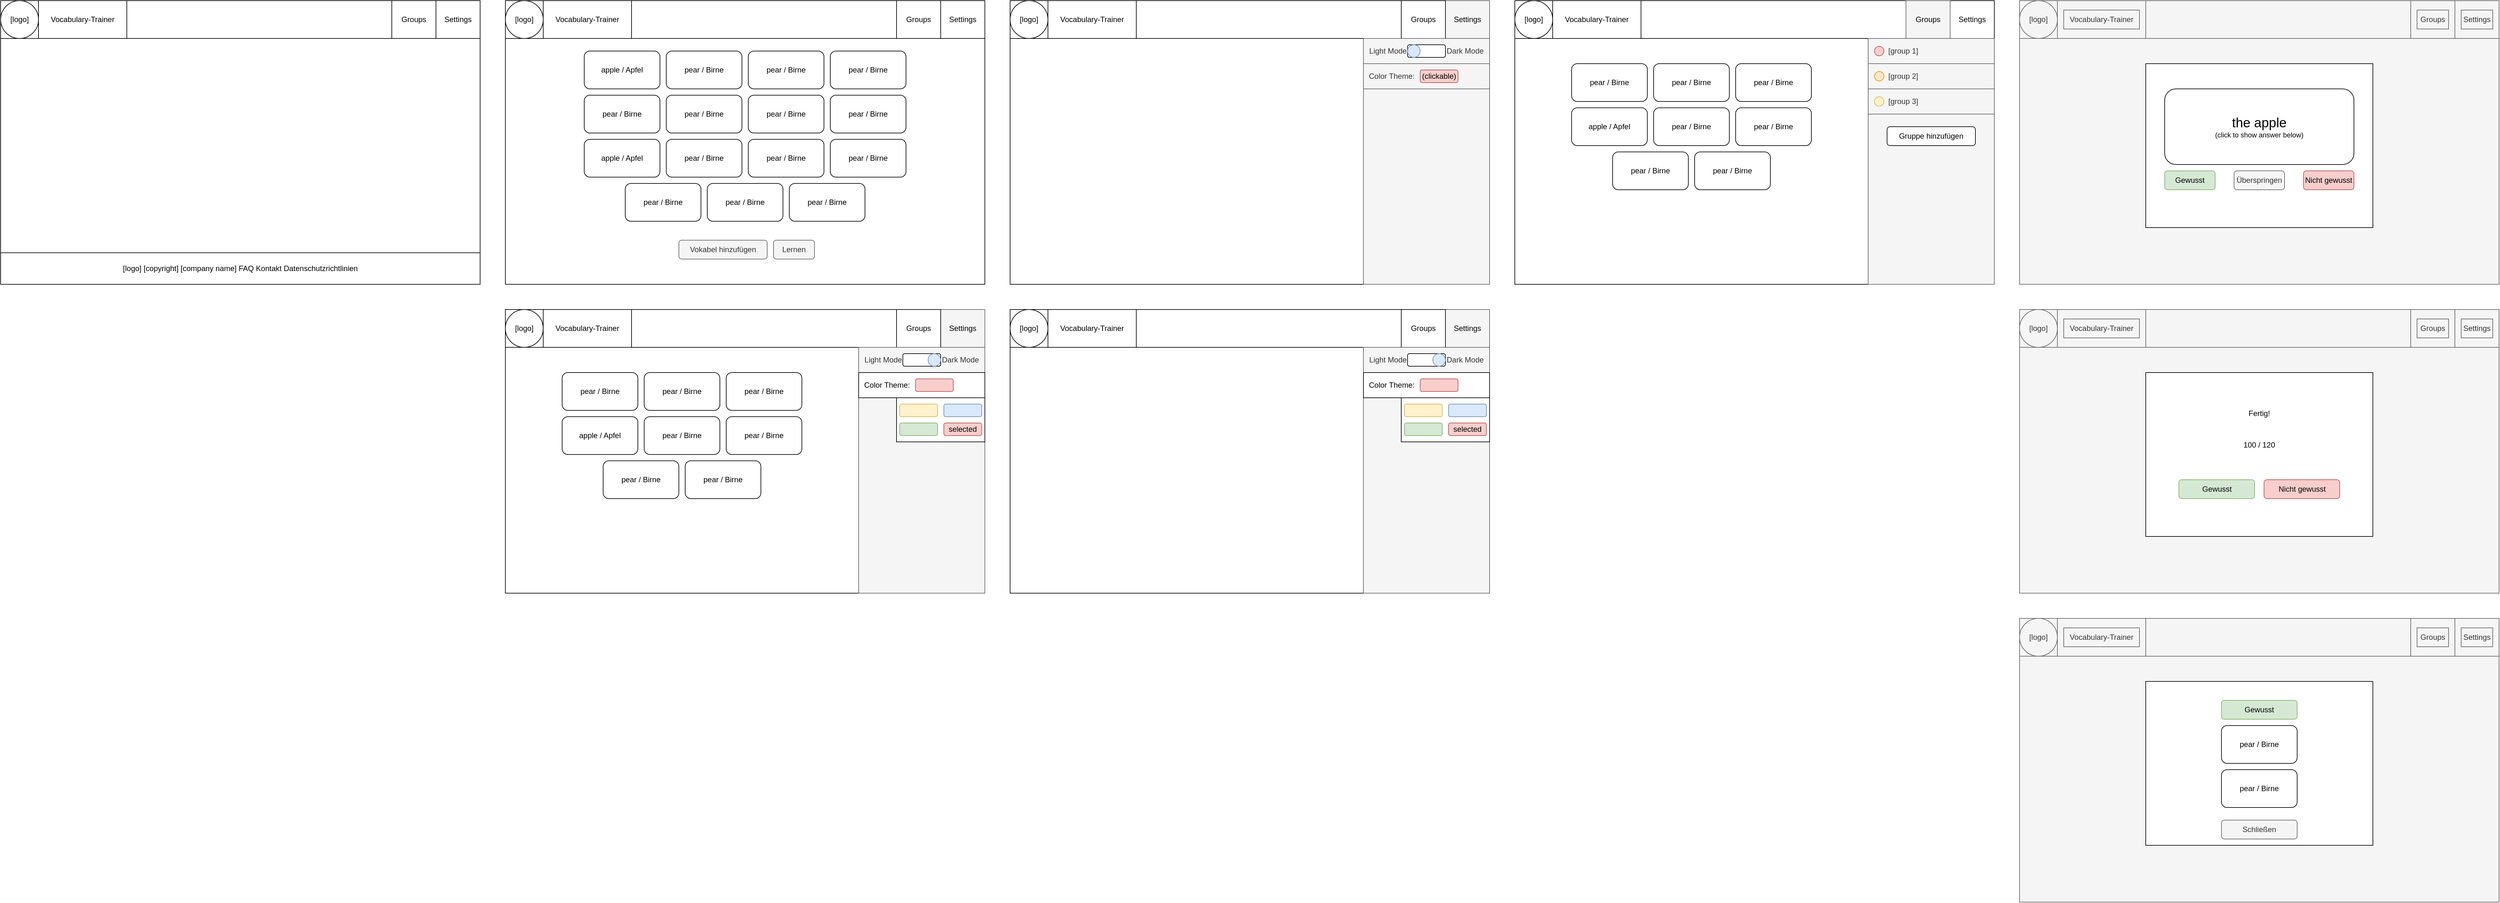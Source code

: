 <mxfile version="27.2.0">
  <diagram name="Seite-1" id="aOj2Irtm--f2NhsNC477">
    <mxGraphModel dx="4995" dy="3661" grid="1" gridSize="10" guides="1" tooltips="1" connect="1" arrows="1" fold="1" page="1" pageScale="1" pageWidth="827" pageHeight="1169" math="0" shadow="0">
      <root>
        <mxCell id="0" />
        <mxCell id="1" parent="0" />
        <mxCell id="5CTyvmmcJ-ZpxMZ7mveq-2" value="" style="rounded=0;whiteSpace=wrap;html=1;" parent="1" vertex="1">
          <mxGeometry x="40" y="-240" width="760" height="450" as="geometry" />
        </mxCell>
        <mxCell id="5CTyvmmcJ-ZpxMZ7mveq-3" value="" style="rounded=0;whiteSpace=wrap;html=1;" parent="1" vertex="1">
          <mxGeometry x="40" y="-240" width="760" height="60" as="geometry" />
        </mxCell>
        <mxCell id="5CTyvmmcJ-ZpxMZ7mveq-4" value="" style="rounded=0;whiteSpace=wrap;html=1;" parent="1" vertex="1">
          <mxGeometry x="730" y="-240" width="70" height="60" as="geometry" />
        </mxCell>
        <mxCell id="5CTyvmmcJ-ZpxMZ7mveq-5" value="" style="rounded=0;whiteSpace=wrap;html=1;" parent="1" vertex="1">
          <mxGeometry x="660" y="-240" width="70" height="60" as="geometry" />
        </mxCell>
        <mxCell id="5CTyvmmcJ-ZpxMZ7mveq-7" value="" style="rounded=0;whiteSpace=wrap;html=1;" parent="1" vertex="1">
          <mxGeometry x="100" y="-240" width="140" height="60" as="geometry" />
        </mxCell>
        <mxCell id="5CTyvmmcJ-ZpxMZ7mveq-8" value="Vocabulary-Trainer" style="text;html=1;align=center;verticalAlign=middle;whiteSpace=wrap;rounded=0;" parent="1" vertex="1">
          <mxGeometry x="110" y="-225" width="120" height="30" as="geometry" />
        </mxCell>
        <mxCell id="5CTyvmmcJ-ZpxMZ7mveq-10" value="Groups" style="text;html=1;align=center;verticalAlign=middle;whiteSpace=wrap;rounded=0;" parent="1" vertex="1">
          <mxGeometry x="670" y="-225" width="50" height="30" as="geometry" />
        </mxCell>
        <mxCell id="5CTyvmmcJ-ZpxMZ7mveq-11" value="Settings" style="text;html=1;align=center;verticalAlign=middle;whiteSpace=wrap;rounded=0;" parent="1" vertex="1">
          <mxGeometry x="740" y="-225" width="50" height="30" as="geometry" />
        </mxCell>
        <mxCell id="5CTyvmmcJ-ZpxMZ7mveq-20" value="apple / Apfel" style="rounded=1;whiteSpace=wrap;html=1;" parent="1" vertex="1">
          <mxGeometry x="165" y="-160" width="120" height="60" as="geometry" />
        </mxCell>
        <mxCell id="5CTyvmmcJ-ZpxMZ7mveq-21" value="pear / Birne" style="rounded=1;whiteSpace=wrap;html=1;" parent="1" vertex="1">
          <mxGeometry x="295" y="-160" width="120" height="60" as="geometry" />
        </mxCell>
        <mxCell id="5CTyvmmcJ-ZpxMZ7mveq-23" value="pear / Birne" style="rounded=1;whiteSpace=wrap;html=1;" parent="1" vertex="1">
          <mxGeometry x="425" y="-160" width="120" height="60" as="geometry" />
        </mxCell>
        <mxCell id="5CTyvmmcJ-ZpxMZ7mveq-24" value="pear / Birne" style="rounded=1;whiteSpace=wrap;html=1;" parent="1" vertex="1">
          <mxGeometry x="555" y="-160" width="120" height="60" as="geometry" />
        </mxCell>
        <mxCell id="5CTyvmmcJ-ZpxMZ7mveq-25" value="pear / Birne" style="rounded=1;whiteSpace=wrap;html=1;" parent="1" vertex="1">
          <mxGeometry x="165" y="-90" width="120" height="60" as="geometry" />
        </mxCell>
        <mxCell id="5CTyvmmcJ-ZpxMZ7mveq-26" value="pear / Birne" style="rounded=1;whiteSpace=wrap;html=1;" parent="1" vertex="1">
          <mxGeometry x="295" y="-90" width="120" height="60" as="geometry" />
        </mxCell>
        <mxCell id="5CTyvmmcJ-ZpxMZ7mveq-27" value="pear / Birne" style="rounded=1;whiteSpace=wrap;html=1;" parent="1" vertex="1">
          <mxGeometry x="425" y="-90" width="120" height="60" as="geometry" />
        </mxCell>
        <mxCell id="5CTyvmmcJ-ZpxMZ7mveq-28" value="pear / Birne" style="rounded=1;whiteSpace=wrap;html=1;" parent="1" vertex="1">
          <mxGeometry x="555" y="-90" width="120" height="60" as="geometry" />
        </mxCell>
        <mxCell id="5CTyvmmcJ-ZpxMZ7mveq-29" value="apple / Apfel" style="rounded=1;whiteSpace=wrap;html=1;" parent="1" vertex="1">
          <mxGeometry x="165" y="-20" width="120" height="60" as="geometry" />
        </mxCell>
        <mxCell id="5CTyvmmcJ-ZpxMZ7mveq-30" value="pear / Birne" style="rounded=1;whiteSpace=wrap;html=1;" parent="1" vertex="1">
          <mxGeometry x="295" y="-20" width="120" height="60" as="geometry" />
        </mxCell>
        <mxCell id="5CTyvmmcJ-ZpxMZ7mveq-31" value="pear / Birne" style="rounded=1;whiteSpace=wrap;html=1;" parent="1" vertex="1">
          <mxGeometry x="425" y="-20" width="120" height="60" as="geometry" />
        </mxCell>
        <mxCell id="5CTyvmmcJ-ZpxMZ7mveq-32" value="pear / Birne" style="rounded=1;whiteSpace=wrap;html=1;" parent="1" vertex="1">
          <mxGeometry x="555" y="-20" width="120" height="60" as="geometry" />
        </mxCell>
        <mxCell id="5CTyvmmcJ-ZpxMZ7mveq-33" value="pear / Birne" style="rounded=1;whiteSpace=wrap;html=1;" parent="1" vertex="1">
          <mxGeometry x="230" y="50" width="120" height="60" as="geometry" />
        </mxCell>
        <mxCell id="5CTyvmmcJ-ZpxMZ7mveq-34" value="pear / Birne" style="rounded=1;whiteSpace=wrap;html=1;" parent="1" vertex="1">
          <mxGeometry x="360" y="50" width="120" height="60" as="geometry" />
        </mxCell>
        <mxCell id="5CTyvmmcJ-ZpxMZ7mveq-35" value="pear / Birne" style="rounded=1;whiteSpace=wrap;html=1;" parent="1" vertex="1">
          <mxGeometry x="490" y="50" width="120" height="60" as="geometry" />
        </mxCell>
        <mxCell id="BSqUf2-bA_6qswfcJzDh-2" value="[logo]" style="ellipse;whiteSpace=wrap;html=1;aspect=fixed;" vertex="1" parent="1">
          <mxGeometry x="40" y="-240" width="60" height="60" as="geometry" />
        </mxCell>
        <mxCell id="BSqUf2-bA_6qswfcJzDh-3" value="" style="rounded=0;whiteSpace=wrap;html=1;" vertex="1" parent="1">
          <mxGeometry x="840" y="-240" width="760" height="450" as="geometry" />
        </mxCell>
        <mxCell id="BSqUf2-bA_6qswfcJzDh-4" value="" style="rounded=0;whiteSpace=wrap;html=1;" vertex="1" parent="1">
          <mxGeometry x="840" y="-240" width="760" height="60" as="geometry" />
        </mxCell>
        <mxCell id="BSqUf2-bA_6qswfcJzDh-5" value="" style="rounded=0;whiteSpace=wrap;html=1;fillColor=#f5f5f5;fontColor=#333333;strokeColor=#666666;" vertex="1" parent="1">
          <mxGeometry x="1530" y="-240" width="70" height="60" as="geometry" />
        </mxCell>
        <mxCell id="BSqUf2-bA_6qswfcJzDh-6" value="" style="rounded=0;whiteSpace=wrap;html=1;" vertex="1" parent="1">
          <mxGeometry x="1460" y="-240" width="70" height="60" as="geometry" />
        </mxCell>
        <mxCell id="BSqUf2-bA_6qswfcJzDh-7" value="" style="rounded=0;whiteSpace=wrap;html=1;" vertex="1" parent="1">
          <mxGeometry x="900" y="-240" width="140" height="60" as="geometry" />
        </mxCell>
        <mxCell id="BSqUf2-bA_6qswfcJzDh-8" value="Vocabulary-Trainer" style="text;html=1;align=center;verticalAlign=middle;whiteSpace=wrap;rounded=0;" vertex="1" parent="1">
          <mxGeometry x="910" y="-225" width="120" height="30" as="geometry" />
        </mxCell>
        <mxCell id="BSqUf2-bA_6qswfcJzDh-9" value="Groups" style="text;html=1;align=center;verticalAlign=middle;whiteSpace=wrap;rounded=0;" vertex="1" parent="1">
          <mxGeometry x="1470" y="-225" width="50" height="30" as="geometry" />
        </mxCell>
        <mxCell id="BSqUf2-bA_6qswfcJzDh-10" value="Settings" style="text;html=1;align=center;verticalAlign=middle;whiteSpace=wrap;rounded=0;" vertex="1" parent="1">
          <mxGeometry x="1540" y="-225" width="50" height="30" as="geometry" />
        </mxCell>
        <mxCell id="BSqUf2-bA_6qswfcJzDh-28" value="[logo]" style="ellipse;whiteSpace=wrap;html=1;aspect=fixed;" vertex="1" parent="1">
          <mxGeometry x="840" y="-240" width="60" height="60" as="geometry" />
        </mxCell>
        <mxCell id="BSqUf2-bA_6qswfcJzDh-29" value="" style="rounded=0;whiteSpace=wrap;html=1;fillColor=#f5f5f5;fontColor=#333333;strokeColor=#666666;" vertex="1" parent="1">
          <mxGeometry x="1400" y="-180" width="200" height="390" as="geometry" />
        </mxCell>
        <mxCell id="BSqUf2-bA_6qswfcJzDh-30" value="Light Mode&amp;nbsp; &amp;nbsp; &amp;nbsp; &amp;nbsp; &amp;nbsp; &amp;nbsp; &amp;nbsp; &amp;nbsp; &amp;nbsp; &amp;nbsp;Dark Mode" style="rounded=0;whiteSpace=wrap;html=1;fillColor=#f5f5f5;fontColor=#333333;strokeColor=#666666;" vertex="1" parent="1">
          <mxGeometry x="1400" y="-180" width="200" height="40" as="geometry" />
        </mxCell>
        <mxCell id="BSqUf2-bA_6qswfcJzDh-35" value="" style="rounded=1;whiteSpace=wrap;html=1;" vertex="1" parent="1">
          <mxGeometry x="1470" y="-170" width="60" height="20" as="geometry" />
        </mxCell>
        <mxCell id="BSqUf2-bA_6qswfcJzDh-36" value="" style="ellipse;whiteSpace=wrap;html=1;aspect=fixed;fillColor=#dae8fc;strokeColor=#6c8ebf;" vertex="1" parent="1">
          <mxGeometry x="1470" y="-170" width="20" height="20" as="geometry" />
        </mxCell>
        <mxCell id="BSqUf2-bA_6qswfcJzDh-37" value="Color Theme:&amp;nbsp; &amp;nbsp; &amp;nbsp; &amp;nbsp; &amp;nbsp; &amp;nbsp; &amp;nbsp; &amp;nbsp; &amp;nbsp; &amp;nbsp; &amp;nbsp; &amp;nbsp; &amp;nbsp; &amp;nbsp; &amp;nbsp; &amp;nbsp; &amp;nbsp;" style="rounded=0;whiteSpace=wrap;html=1;fillColor=#f5f5f5;fontColor=#333333;strokeColor=#666666;" vertex="1" parent="1">
          <mxGeometry x="1400" y="-140" width="200" height="40" as="geometry" />
        </mxCell>
        <mxCell id="BSqUf2-bA_6qswfcJzDh-38" value="(clickable)" style="rounded=1;whiteSpace=wrap;html=1;fillColor=#f8cecc;strokeColor=#b85450;" vertex="1" parent="1">
          <mxGeometry x="1490" y="-130" width="60" height="20" as="geometry" />
        </mxCell>
        <mxCell id="BSqUf2-bA_6qswfcJzDh-39" value="" style="rounded=0;whiteSpace=wrap;html=1;" vertex="1" parent="1">
          <mxGeometry x="840" y="250" width="760" height="450" as="geometry" />
        </mxCell>
        <mxCell id="BSqUf2-bA_6qswfcJzDh-40" value="" style="rounded=0;whiteSpace=wrap;html=1;" vertex="1" parent="1">
          <mxGeometry x="840" y="250" width="760" height="60" as="geometry" />
        </mxCell>
        <mxCell id="BSqUf2-bA_6qswfcJzDh-41" value="" style="rounded=0;whiteSpace=wrap;html=1;fillColor=#f5f5f5;fontColor=#333333;strokeColor=#666666;" vertex="1" parent="1">
          <mxGeometry x="1530" y="250" width="70" height="60" as="geometry" />
        </mxCell>
        <mxCell id="BSqUf2-bA_6qswfcJzDh-42" value="" style="rounded=0;whiteSpace=wrap;html=1;" vertex="1" parent="1">
          <mxGeometry x="1460" y="250" width="70" height="60" as="geometry" />
        </mxCell>
        <mxCell id="BSqUf2-bA_6qswfcJzDh-43" value="" style="rounded=0;whiteSpace=wrap;html=1;" vertex="1" parent="1">
          <mxGeometry x="900" y="250" width="140" height="60" as="geometry" />
        </mxCell>
        <mxCell id="BSqUf2-bA_6qswfcJzDh-44" value="Vocabulary-Trainer" style="text;html=1;align=center;verticalAlign=middle;whiteSpace=wrap;rounded=0;" vertex="1" parent="1">
          <mxGeometry x="910" y="265" width="120" height="30" as="geometry" />
        </mxCell>
        <mxCell id="BSqUf2-bA_6qswfcJzDh-45" value="Groups" style="text;html=1;align=center;verticalAlign=middle;whiteSpace=wrap;rounded=0;" vertex="1" parent="1">
          <mxGeometry x="1470" y="265" width="50" height="30" as="geometry" />
        </mxCell>
        <mxCell id="BSqUf2-bA_6qswfcJzDh-46" value="Settings" style="text;html=1;align=center;verticalAlign=middle;whiteSpace=wrap;rounded=0;" vertex="1" parent="1">
          <mxGeometry x="1540" y="265" width="50" height="30" as="geometry" />
        </mxCell>
        <mxCell id="BSqUf2-bA_6qswfcJzDh-47" value="[logo]" style="ellipse;whiteSpace=wrap;html=1;aspect=fixed;" vertex="1" parent="1">
          <mxGeometry x="840" y="250" width="60" height="60" as="geometry" />
        </mxCell>
        <mxCell id="BSqUf2-bA_6qswfcJzDh-48" value="" style="rounded=0;whiteSpace=wrap;html=1;fillColor=#f5f5f5;fontColor=#333333;strokeColor=#666666;" vertex="1" parent="1">
          <mxGeometry x="1400" y="310" width="200" height="390" as="geometry" />
        </mxCell>
        <mxCell id="BSqUf2-bA_6qswfcJzDh-49" value="Light Mode&amp;nbsp; &amp;nbsp; &amp;nbsp; &amp;nbsp; &amp;nbsp; &amp;nbsp; &amp;nbsp; &amp;nbsp; &amp;nbsp; &amp;nbsp;Dark Mode" style="rounded=0;whiteSpace=wrap;html=1;fillColor=#f5f5f5;fontColor=#333333;strokeColor=#666666;" vertex="1" parent="1">
          <mxGeometry x="1400" y="310" width="200" height="40" as="geometry" />
        </mxCell>
        <mxCell id="BSqUf2-bA_6qswfcJzDh-50" value="" style="rounded=1;whiteSpace=wrap;html=1;" vertex="1" parent="1">
          <mxGeometry x="1470" y="320" width="60" height="20" as="geometry" />
        </mxCell>
        <mxCell id="BSqUf2-bA_6qswfcJzDh-51" value="" style="ellipse;whiteSpace=wrap;html=1;aspect=fixed;fillColor=#dae8fc;strokeColor=#6c8ebf;" vertex="1" parent="1">
          <mxGeometry x="1510" y="320" width="20" height="20" as="geometry" />
        </mxCell>
        <mxCell id="BSqUf2-bA_6qswfcJzDh-52" value="Color Theme:&amp;nbsp; &amp;nbsp; &amp;nbsp; &amp;nbsp; &amp;nbsp; &amp;nbsp; &amp;nbsp; &amp;nbsp; &amp;nbsp; &amp;nbsp; &amp;nbsp; &amp;nbsp; &amp;nbsp; &amp;nbsp; &amp;nbsp; &amp;nbsp; &amp;nbsp;" style="rounded=0;whiteSpace=wrap;html=1;" vertex="1" parent="1">
          <mxGeometry x="1400" y="350" width="200" height="40" as="geometry" />
        </mxCell>
        <mxCell id="BSqUf2-bA_6qswfcJzDh-53" value="" style="rounded=1;whiteSpace=wrap;html=1;fillColor=#f8cecc;strokeColor=#b85450;" vertex="1" parent="1">
          <mxGeometry x="1490" y="360" width="60" height="20" as="geometry" />
        </mxCell>
        <mxCell id="BSqUf2-bA_6qswfcJzDh-54" value="" style="rounded=0;whiteSpace=wrap;html=1;" vertex="1" parent="1">
          <mxGeometry x="1460" y="390" width="140" height="70" as="geometry" />
        </mxCell>
        <mxCell id="BSqUf2-bA_6qswfcJzDh-56" value="" style="rounded=1;whiteSpace=wrap;html=1;fillColor=#dae8fc;strokeColor=#6c8ebf;" vertex="1" parent="1">
          <mxGeometry x="1535" y="400" width="60" height="20" as="geometry" />
        </mxCell>
        <mxCell id="BSqUf2-bA_6qswfcJzDh-57" value="" style="rounded=1;whiteSpace=wrap;html=1;fillColor=#fff2cc;strokeColor=#d6b656;" vertex="1" parent="1">
          <mxGeometry x="1465" y="400" width="60" height="20" as="geometry" />
        </mxCell>
        <mxCell id="BSqUf2-bA_6qswfcJzDh-58" value="selected" style="rounded=1;whiteSpace=wrap;html=1;fillColor=#f8cecc;strokeColor=#b85450;" vertex="1" parent="1">
          <mxGeometry x="1535" y="430" width="60" height="20" as="geometry" />
        </mxCell>
        <mxCell id="BSqUf2-bA_6qswfcJzDh-59" value="" style="rounded=1;whiteSpace=wrap;html=1;fillColor=#d5e8d4;strokeColor=#82b366;" vertex="1" parent="1">
          <mxGeometry x="1465" y="430" width="60" height="20" as="geometry" />
        </mxCell>
        <mxCell id="BSqUf2-bA_6qswfcJzDh-60" value="" style="rounded=0;whiteSpace=wrap;html=1;" vertex="1" parent="1">
          <mxGeometry x="-760" y="-240" width="760" height="450" as="geometry" />
        </mxCell>
        <mxCell id="BSqUf2-bA_6qswfcJzDh-61" value="" style="rounded=0;whiteSpace=wrap;html=1;" vertex="1" parent="1">
          <mxGeometry x="-760" y="-240" width="760" height="60" as="geometry" />
        </mxCell>
        <mxCell id="BSqUf2-bA_6qswfcJzDh-62" value="" style="rounded=0;whiteSpace=wrap;html=1;" vertex="1" parent="1">
          <mxGeometry x="-70" y="-240" width="70" height="60" as="geometry" />
        </mxCell>
        <mxCell id="BSqUf2-bA_6qswfcJzDh-63" value="" style="rounded=0;whiteSpace=wrap;html=1;" vertex="1" parent="1">
          <mxGeometry x="-140" y="-240" width="70" height="60" as="geometry" />
        </mxCell>
        <mxCell id="BSqUf2-bA_6qswfcJzDh-64" value="" style="rounded=0;whiteSpace=wrap;html=1;" vertex="1" parent="1">
          <mxGeometry x="-700" y="-240" width="140" height="60" as="geometry" />
        </mxCell>
        <mxCell id="BSqUf2-bA_6qswfcJzDh-65" value="Vocabulary-Trainer" style="text;html=1;align=center;verticalAlign=middle;whiteSpace=wrap;rounded=0;" vertex="1" parent="1">
          <mxGeometry x="-690" y="-225" width="120" height="30" as="geometry" />
        </mxCell>
        <mxCell id="BSqUf2-bA_6qswfcJzDh-66" value="Groups" style="text;html=1;align=center;verticalAlign=middle;whiteSpace=wrap;rounded=0;" vertex="1" parent="1">
          <mxGeometry x="-130" y="-225" width="50" height="30" as="geometry" />
        </mxCell>
        <mxCell id="BSqUf2-bA_6qswfcJzDh-67" value="Settings" style="text;html=1;align=center;verticalAlign=middle;whiteSpace=wrap;rounded=0;" vertex="1" parent="1">
          <mxGeometry x="-60" y="-225" width="50" height="30" as="geometry" />
        </mxCell>
        <mxCell id="BSqUf2-bA_6qswfcJzDh-85" value="[logo]" style="ellipse;whiteSpace=wrap;html=1;aspect=fixed;" vertex="1" parent="1">
          <mxGeometry x="-760" y="-240" width="60" height="60" as="geometry" />
        </mxCell>
        <mxCell id="BSqUf2-bA_6qswfcJzDh-86" value="[logo] [copyright] [company name] FAQ Kontakt Datenschutzrichtlinien" style="rounded=0;whiteSpace=wrap;html=1;" vertex="1" parent="1">
          <mxGeometry x="-760" y="160" width="760" height="50" as="geometry" />
        </mxCell>
        <mxCell id="BSqUf2-bA_6qswfcJzDh-87" value="" style="rounded=0;whiteSpace=wrap;html=1;" vertex="1" parent="1">
          <mxGeometry x="40" y="250" width="760" height="450" as="geometry" />
        </mxCell>
        <mxCell id="BSqUf2-bA_6qswfcJzDh-88" value="" style="rounded=0;whiteSpace=wrap;html=1;" vertex="1" parent="1">
          <mxGeometry x="40" y="250" width="760" height="60" as="geometry" />
        </mxCell>
        <mxCell id="BSqUf2-bA_6qswfcJzDh-89" value="" style="rounded=0;whiteSpace=wrap;html=1;fillColor=#f5f5f5;fontColor=#333333;strokeColor=#666666;" vertex="1" parent="1">
          <mxGeometry x="730" y="250" width="70" height="60" as="geometry" />
        </mxCell>
        <mxCell id="BSqUf2-bA_6qswfcJzDh-90" value="" style="rounded=0;whiteSpace=wrap;html=1;" vertex="1" parent="1">
          <mxGeometry x="660" y="250" width="70" height="60" as="geometry" />
        </mxCell>
        <mxCell id="BSqUf2-bA_6qswfcJzDh-91" value="" style="rounded=0;whiteSpace=wrap;html=1;" vertex="1" parent="1">
          <mxGeometry x="100" y="250" width="140" height="60" as="geometry" />
        </mxCell>
        <mxCell id="BSqUf2-bA_6qswfcJzDh-92" value="Vocabulary-Trainer" style="text;html=1;align=center;verticalAlign=middle;whiteSpace=wrap;rounded=0;" vertex="1" parent="1">
          <mxGeometry x="110" y="265" width="120" height="30" as="geometry" />
        </mxCell>
        <mxCell id="BSqUf2-bA_6qswfcJzDh-93" value="Groups" style="text;html=1;align=center;verticalAlign=middle;whiteSpace=wrap;rounded=0;" vertex="1" parent="1">
          <mxGeometry x="670" y="265" width="50" height="30" as="geometry" />
        </mxCell>
        <mxCell id="BSqUf2-bA_6qswfcJzDh-94" value="Settings" style="text;html=1;align=center;verticalAlign=middle;whiteSpace=wrap;rounded=0;" vertex="1" parent="1">
          <mxGeometry x="740" y="265" width="50" height="30" as="geometry" />
        </mxCell>
        <mxCell id="BSqUf2-bA_6qswfcJzDh-95" value="[logo]" style="ellipse;whiteSpace=wrap;html=1;aspect=fixed;" vertex="1" parent="1">
          <mxGeometry x="40" y="250" width="60" height="60" as="geometry" />
        </mxCell>
        <mxCell id="BSqUf2-bA_6qswfcJzDh-96" value="" style="rounded=0;whiteSpace=wrap;html=1;fillColor=#f5f5f5;fontColor=#333333;strokeColor=#666666;" vertex="1" parent="1">
          <mxGeometry x="600" y="310" width="200" height="390" as="geometry" />
        </mxCell>
        <mxCell id="BSqUf2-bA_6qswfcJzDh-97" value="Light Mode&amp;nbsp; &amp;nbsp; &amp;nbsp; &amp;nbsp; &amp;nbsp; &amp;nbsp; &amp;nbsp; &amp;nbsp; &amp;nbsp; &amp;nbsp;Dark Mode" style="rounded=0;whiteSpace=wrap;html=1;fillColor=#f5f5f5;fontColor=#333333;strokeColor=#666666;" vertex="1" parent="1">
          <mxGeometry x="600" y="310" width="200" height="40" as="geometry" />
        </mxCell>
        <mxCell id="BSqUf2-bA_6qswfcJzDh-98" value="" style="rounded=1;whiteSpace=wrap;html=1;" vertex="1" parent="1">
          <mxGeometry x="670" y="320" width="60" height="20" as="geometry" />
        </mxCell>
        <mxCell id="BSqUf2-bA_6qswfcJzDh-99" value="" style="ellipse;whiteSpace=wrap;html=1;aspect=fixed;fillColor=#dae8fc;strokeColor=#6c8ebf;" vertex="1" parent="1">
          <mxGeometry x="710" y="320" width="20" height="20" as="geometry" />
        </mxCell>
        <mxCell id="BSqUf2-bA_6qswfcJzDh-100" value="Color Theme:&amp;nbsp; &amp;nbsp; &amp;nbsp; &amp;nbsp; &amp;nbsp; &amp;nbsp; &amp;nbsp; &amp;nbsp; &amp;nbsp; &amp;nbsp; &amp;nbsp; &amp;nbsp; &amp;nbsp; &amp;nbsp; &amp;nbsp; &amp;nbsp; &amp;nbsp;" style="rounded=0;whiteSpace=wrap;html=1;" vertex="1" parent="1">
          <mxGeometry x="600" y="350" width="200" height="40" as="geometry" />
        </mxCell>
        <mxCell id="BSqUf2-bA_6qswfcJzDh-101" value="" style="rounded=1;whiteSpace=wrap;html=1;fillColor=#f8cecc;strokeColor=#b85450;" vertex="1" parent="1">
          <mxGeometry x="690" y="360" width="60" height="20" as="geometry" />
        </mxCell>
        <mxCell id="BSqUf2-bA_6qswfcJzDh-102" value="" style="rounded=0;whiteSpace=wrap;html=1;" vertex="1" parent="1">
          <mxGeometry x="660" y="390" width="140" height="70" as="geometry" />
        </mxCell>
        <mxCell id="BSqUf2-bA_6qswfcJzDh-103" value="" style="rounded=1;whiteSpace=wrap;html=1;fillColor=#dae8fc;strokeColor=#6c8ebf;" vertex="1" parent="1">
          <mxGeometry x="735" y="400" width="60" height="20" as="geometry" />
        </mxCell>
        <mxCell id="BSqUf2-bA_6qswfcJzDh-104" value="" style="rounded=1;whiteSpace=wrap;html=1;fillColor=#fff2cc;strokeColor=#d6b656;" vertex="1" parent="1">
          <mxGeometry x="665" y="400" width="60" height="20" as="geometry" />
        </mxCell>
        <mxCell id="BSqUf2-bA_6qswfcJzDh-105" value="selected" style="rounded=1;whiteSpace=wrap;html=1;fillColor=#f8cecc;strokeColor=#b85450;" vertex="1" parent="1">
          <mxGeometry x="735" y="430" width="60" height="20" as="geometry" />
        </mxCell>
        <mxCell id="BSqUf2-bA_6qswfcJzDh-106" value="" style="rounded=1;whiteSpace=wrap;html=1;fillColor=#d5e8d4;strokeColor=#82b366;" vertex="1" parent="1">
          <mxGeometry x="665" y="430" width="60" height="20" as="geometry" />
        </mxCell>
        <mxCell id="BSqUf2-bA_6qswfcJzDh-107" value="pear / Birne" style="rounded=1;whiteSpace=wrap;html=1;" vertex="1" parent="1">
          <mxGeometry x="130" y="350" width="120" height="60" as="geometry" />
        </mxCell>
        <mxCell id="BSqUf2-bA_6qswfcJzDh-108" value="pear / Birne" style="rounded=1;whiteSpace=wrap;html=1;" vertex="1" parent="1">
          <mxGeometry x="260" y="350" width="120" height="60" as="geometry" />
        </mxCell>
        <mxCell id="BSqUf2-bA_6qswfcJzDh-109" value="pear / Birne" style="rounded=1;whiteSpace=wrap;html=1;" vertex="1" parent="1">
          <mxGeometry x="390" y="350" width="120" height="60" as="geometry" />
        </mxCell>
        <mxCell id="BSqUf2-bA_6qswfcJzDh-111" value="apple / Apfel" style="rounded=1;whiteSpace=wrap;html=1;" vertex="1" parent="1">
          <mxGeometry x="130" y="420" width="120" height="60" as="geometry" />
        </mxCell>
        <mxCell id="BSqUf2-bA_6qswfcJzDh-112" value="pear / Birne" style="rounded=1;whiteSpace=wrap;html=1;" vertex="1" parent="1">
          <mxGeometry x="260" y="420" width="120" height="60" as="geometry" />
        </mxCell>
        <mxCell id="BSqUf2-bA_6qswfcJzDh-113" value="pear / Birne" style="rounded=1;whiteSpace=wrap;html=1;" vertex="1" parent="1">
          <mxGeometry x="390" y="420" width="120" height="60" as="geometry" />
        </mxCell>
        <mxCell id="BSqUf2-bA_6qswfcJzDh-115" value="pear / Birne" style="rounded=1;whiteSpace=wrap;html=1;" vertex="1" parent="1">
          <mxGeometry x="195" y="490" width="120" height="60" as="geometry" />
        </mxCell>
        <mxCell id="BSqUf2-bA_6qswfcJzDh-116" value="pear / Birne" style="rounded=1;whiteSpace=wrap;html=1;" vertex="1" parent="1">
          <mxGeometry x="325" y="490" width="120" height="60" as="geometry" />
        </mxCell>
        <mxCell id="BSqUf2-bA_6qswfcJzDh-118" value="" style="rounded=0;whiteSpace=wrap;html=1;" vertex="1" parent="1">
          <mxGeometry x="1640" y="-240" width="760" height="450" as="geometry" />
        </mxCell>
        <mxCell id="BSqUf2-bA_6qswfcJzDh-119" value="" style="rounded=0;whiteSpace=wrap;html=1;" vertex="1" parent="1">
          <mxGeometry x="1640" y="-240" width="760" height="60" as="geometry" />
        </mxCell>
        <mxCell id="BSqUf2-bA_6qswfcJzDh-120" value="" style="rounded=0;whiteSpace=wrap;html=1;" vertex="1" parent="1">
          <mxGeometry x="2330" y="-240" width="70" height="60" as="geometry" />
        </mxCell>
        <mxCell id="BSqUf2-bA_6qswfcJzDh-121" value="" style="rounded=0;whiteSpace=wrap;html=1;fillColor=#f5f5f5;fontColor=#333333;strokeColor=#666666;" vertex="1" parent="1">
          <mxGeometry x="2260" y="-240" width="70" height="60" as="geometry" />
        </mxCell>
        <mxCell id="BSqUf2-bA_6qswfcJzDh-122" value="" style="rounded=0;whiteSpace=wrap;html=1;" vertex="1" parent="1">
          <mxGeometry x="1700" y="-240" width="140" height="60" as="geometry" />
        </mxCell>
        <mxCell id="BSqUf2-bA_6qswfcJzDh-123" value="Vocabulary-Trainer" style="text;html=1;align=center;verticalAlign=middle;whiteSpace=wrap;rounded=0;" vertex="1" parent="1">
          <mxGeometry x="1710" y="-225" width="120" height="30" as="geometry" />
        </mxCell>
        <mxCell id="BSqUf2-bA_6qswfcJzDh-124" value="Groups" style="text;html=1;align=center;verticalAlign=middle;whiteSpace=wrap;rounded=0;" vertex="1" parent="1">
          <mxGeometry x="2270" y="-225" width="50" height="30" as="geometry" />
        </mxCell>
        <mxCell id="BSqUf2-bA_6qswfcJzDh-125" value="Settings" style="text;html=1;align=center;verticalAlign=middle;whiteSpace=wrap;rounded=0;" vertex="1" parent="1">
          <mxGeometry x="2340" y="-225" width="50" height="30" as="geometry" />
        </mxCell>
        <mxCell id="BSqUf2-bA_6qswfcJzDh-126" value="[logo]" style="ellipse;whiteSpace=wrap;html=1;aspect=fixed;" vertex="1" parent="1">
          <mxGeometry x="1640" y="-240" width="60" height="60" as="geometry" />
        </mxCell>
        <mxCell id="BSqUf2-bA_6qswfcJzDh-127" value="" style="rounded=0;whiteSpace=wrap;html=1;fillColor=#f5f5f5;fontColor=#333333;strokeColor=#666666;" vertex="1" parent="1">
          <mxGeometry x="2200" y="-180" width="200" height="390" as="geometry" />
        </mxCell>
        <mxCell id="BSqUf2-bA_6qswfcJzDh-138" value="pear / Birne" style="rounded=1;whiteSpace=wrap;html=1;" vertex="1" parent="1">
          <mxGeometry x="1730" y="-140" width="120" height="60" as="geometry" />
        </mxCell>
        <mxCell id="BSqUf2-bA_6qswfcJzDh-139" value="pear / Birne" style="rounded=1;whiteSpace=wrap;html=1;" vertex="1" parent="1">
          <mxGeometry x="1860" y="-140" width="120" height="60" as="geometry" />
        </mxCell>
        <mxCell id="BSqUf2-bA_6qswfcJzDh-140" value="pear / Birne" style="rounded=1;whiteSpace=wrap;html=1;" vertex="1" parent="1">
          <mxGeometry x="1990" y="-140" width="120" height="60" as="geometry" />
        </mxCell>
        <mxCell id="BSqUf2-bA_6qswfcJzDh-141" value="apple / Apfel" style="rounded=1;whiteSpace=wrap;html=1;" vertex="1" parent="1">
          <mxGeometry x="1730" y="-70" width="120" height="60" as="geometry" />
        </mxCell>
        <mxCell id="BSqUf2-bA_6qswfcJzDh-142" value="pear / Birne" style="rounded=1;whiteSpace=wrap;html=1;" vertex="1" parent="1">
          <mxGeometry x="1860" y="-70" width="120" height="60" as="geometry" />
        </mxCell>
        <mxCell id="BSqUf2-bA_6qswfcJzDh-143" value="pear / Birne" style="rounded=1;whiteSpace=wrap;html=1;" vertex="1" parent="1">
          <mxGeometry x="1990" y="-70" width="120" height="60" as="geometry" />
        </mxCell>
        <mxCell id="BSqUf2-bA_6qswfcJzDh-144" value="pear / Birne" style="rounded=1;whiteSpace=wrap;html=1;" vertex="1" parent="1">
          <mxGeometry x="1795" width="120" height="60" as="geometry" />
        </mxCell>
        <mxCell id="BSqUf2-bA_6qswfcJzDh-145" value="pear / Birne" style="rounded=1;whiteSpace=wrap;html=1;" vertex="1" parent="1">
          <mxGeometry x="1925" width="120" height="60" as="geometry" />
        </mxCell>
        <mxCell id="BSqUf2-bA_6qswfcJzDh-146" value="&amp;nbsp; &amp;nbsp; &amp;nbsp; &amp;nbsp; &amp;nbsp;[group 1]&amp;nbsp; &amp;nbsp;&amp;nbsp;" style="rounded=0;whiteSpace=wrap;html=1;align=left;fillColor=#f5f5f5;fontColor=#333333;strokeColor=#666666;" vertex="1" parent="1">
          <mxGeometry x="2200" y="-180" width="200" height="40" as="geometry" />
        </mxCell>
        <mxCell id="BSqUf2-bA_6qswfcJzDh-147" value="" style="ellipse;whiteSpace=wrap;html=1;aspect=fixed;fillColor=#f8cecc;strokeColor=#b85450;" vertex="1" parent="1">
          <mxGeometry x="2210" y="-167.5" width="15" height="15" as="geometry" />
        </mxCell>
        <mxCell id="BSqUf2-bA_6qswfcJzDh-148" value="&amp;nbsp; &amp;nbsp; &amp;nbsp; &amp;nbsp; &amp;nbsp;[group 2]&amp;nbsp; &amp;nbsp;&amp;nbsp;" style="rounded=0;whiteSpace=wrap;html=1;fillColor=#f5f5f5;fontColor=#333333;strokeColor=#666666;align=left;" vertex="1" parent="1">
          <mxGeometry x="2200" y="-140" width="200" height="40" as="geometry" />
        </mxCell>
        <mxCell id="BSqUf2-bA_6qswfcJzDh-149" value="" style="ellipse;whiteSpace=wrap;html=1;aspect=fixed;fillColor=#ffe6cc;strokeColor=#d79b00;" vertex="1" parent="1">
          <mxGeometry x="2210" y="-127.5" width="15" height="15" as="geometry" />
        </mxCell>
        <mxCell id="BSqUf2-bA_6qswfcJzDh-150" value="&amp;nbsp; &amp;nbsp; &amp;nbsp; &amp;nbsp; &amp;nbsp;[group 3]&amp;nbsp; &amp;nbsp;&amp;nbsp;" style="rounded=0;whiteSpace=wrap;html=1;fillColor=#f5f5f5;fontColor=#333333;strokeColor=#666666;align=left;" vertex="1" parent="1">
          <mxGeometry x="2200" y="-100" width="200" height="40" as="geometry" />
        </mxCell>
        <mxCell id="BSqUf2-bA_6qswfcJzDh-151" value="" style="ellipse;whiteSpace=wrap;html=1;aspect=fixed;fillColor=#fff2cc;strokeColor=#d6b656;" vertex="1" parent="1">
          <mxGeometry x="2210" y="-87.5" width="15" height="15" as="geometry" />
        </mxCell>
        <mxCell id="BSqUf2-bA_6qswfcJzDh-154" value="Gruppe hinzufügen" style="rounded=1;whiteSpace=wrap;html=1;" vertex="1" parent="1">
          <mxGeometry x="2230" y="-40" width="140" height="30" as="geometry" />
        </mxCell>
        <mxCell id="BSqUf2-bA_6qswfcJzDh-156" value="Vokabel hinzufügen" style="rounded=1;whiteSpace=wrap;html=1;fillColor=#f5f5f5;fontColor=#333333;strokeColor=#666666;" vertex="1" parent="1">
          <mxGeometry x="315" y="140" width="140" height="30" as="geometry" />
        </mxCell>
        <mxCell id="BSqUf2-bA_6qswfcJzDh-157" value="Lernen" style="rounded=1;whiteSpace=wrap;html=1;fillColor=#f5f5f5;fontColor=#333333;strokeColor=#666666;" vertex="1" parent="1">
          <mxGeometry x="465" y="140" width="65" height="30" as="geometry" />
        </mxCell>
        <mxCell id="BSqUf2-bA_6qswfcJzDh-158" value="" style="rounded=0;whiteSpace=wrap;html=1;fillColor=#f5f5f5;fontColor=#333333;strokeColor=#666666;" vertex="1" parent="1">
          <mxGeometry x="2440" y="-240" width="760" height="450" as="geometry" />
        </mxCell>
        <mxCell id="BSqUf2-bA_6qswfcJzDh-159" value="" style="rounded=0;whiteSpace=wrap;html=1;fillColor=#f5f5f5;fontColor=#333333;strokeColor=#666666;" vertex="1" parent="1">
          <mxGeometry x="2440" y="-240" width="760" height="60" as="geometry" />
        </mxCell>
        <mxCell id="BSqUf2-bA_6qswfcJzDh-160" value="" style="rounded=0;whiteSpace=wrap;html=1;fillColor=#f5f5f5;fontColor=#333333;strokeColor=#666666;" vertex="1" parent="1">
          <mxGeometry x="3130" y="-240" width="70" height="60" as="geometry" />
        </mxCell>
        <mxCell id="BSqUf2-bA_6qswfcJzDh-161" value="" style="rounded=0;whiteSpace=wrap;html=1;fillColor=#f5f5f5;fontColor=#333333;strokeColor=#666666;" vertex="1" parent="1">
          <mxGeometry x="3060" y="-240" width="70" height="60" as="geometry" />
        </mxCell>
        <mxCell id="BSqUf2-bA_6qswfcJzDh-162" value="" style="rounded=0;whiteSpace=wrap;html=1;fillColor=#f5f5f5;fontColor=#333333;strokeColor=#666666;" vertex="1" parent="1">
          <mxGeometry x="2500" y="-240" width="140" height="60" as="geometry" />
        </mxCell>
        <mxCell id="BSqUf2-bA_6qswfcJzDh-163" value="Vocabulary-Trainer" style="text;html=1;align=center;verticalAlign=middle;whiteSpace=wrap;rounded=0;fillColor=#f5f5f5;fontColor=#333333;strokeColor=#666666;" vertex="1" parent="1">
          <mxGeometry x="2510" y="-225" width="120" height="30" as="geometry" />
        </mxCell>
        <mxCell id="BSqUf2-bA_6qswfcJzDh-164" value="Groups" style="text;html=1;align=center;verticalAlign=middle;whiteSpace=wrap;rounded=0;fillColor=#f5f5f5;fontColor=#333333;strokeColor=#666666;" vertex="1" parent="1">
          <mxGeometry x="3070" y="-225" width="50" height="30" as="geometry" />
        </mxCell>
        <mxCell id="BSqUf2-bA_6qswfcJzDh-165" value="Settings" style="text;html=1;align=center;verticalAlign=middle;whiteSpace=wrap;rounded=0;fillColor=#f5f5f5;fontColor=#333333;strokeColor=#666666;" vertex="1" parent="1">
          <mxGeometry x="3140" y="-225" width="50" height="30" as="geometry" />
        </mxCell>
        <mxCell id="BSqUf2-bA_6qswfcJzDh-181" value="[logo]" style="ellipse;whiteSpace=wrap;html=1;aspect=fixed;fillColor=#f5f5f5;fontColor=#333333;strokeColor=#666666;" vertex="1" parent="1">
          <mxGeometry x="2440" y="-240" width="60" height="60" as="geometry" />
        </mxCell>
        <mxCell id="BSqUf2-bA_6qswfcJzDh-184" value="" style="rounded=0;whiteSpace=wrap;html=1;" vertex="1" parent="1">
          <mxGeometry x="2640" y="-140" width="360" height="260" as="geometry" />
        </mxCell>
        <mxCell id="BSqUf2-bA_6qswfcJzDh-186" value="&lt;font style=&quot;font-size: 21px;&quot;&gt;the apple&lt;/font&gt;&lt;div&gt;&lt;font style=&quot;font-size: 11px;&quot;&gt;(click to show answer below)&lt;/font&gt;&lt;/div&gt;" style="rounded=1;whiteSpace=wrap;html=1;" vertex="1" parent="1">
          <mxGeometry x="2670" y="-100" width="300" height="120" as="geometry" />
        </mxCell>
        <mxCell id="BSqUf2-bA_6qswfcJzDh-189" value="Gewusst" style="rounded=1;whiteSpace=wrap;html=1;fillColor=#d5e8d4;strokeColor=#82b366;" vertex="1" parent="1">
          <mxGeometry x="2670" y="30" width="80" height="30" as="geometry" />
        </mxCell>
        <mxCell id="BSqUf2-bA_6qswfcJzDh-190" value="Nicht gewusst" style="rounded=1;whiteSpace=wrap;html=1;fillColor=#f8cecc;strokeColor=#b85450;" vertex="1" parent="1">
          <mxGeometry x="2890" y="30" width="80" height="30" as="geometry" />
        </mxCell>
        <mxCell id="BSqUf2-bA_6qswfcJzDh-191" value="Überspringen" style="rounded=1;whiteSpace=wrap;html=1;fillColor=#f5f5f5;strokeColor=#666666;fontColor=#333333;" vertex="1" parent="1">
          <mxGeometry x="2780" y="30" width="80" height="30" as="geometry" />
        </mxCell>
        <mxCell id="BSqUf2-bA_6qswfcJzDh-192" value="" style="rounded=0;whiteSpace=wrap;html=1;fillColor=#f5f5f5;fontColor=#333333;strokeColor=#666666;" vertex="1" parent="1">
          <mxGeometry x="2440" y="250" width="760" height="450" as="geometry" />
        </mxCell>
        <mxCell id="BSqUf2-bA_6qswfcJzDh-193" value="" style="rounded=0;whiteSpace=wrap;html=1;fillColor=#f5f5f5;fontColor=#333333;strokeColor=#666666;" vertex="1" parent="1">
          <mxGeometry x="2440" y="250" width="760" height="60" as="geometry" />
        </mxCell>
        <mxCell id="BSqUf2-bA_6qswfcJzDh-194" value="" style="rounded=0;whiteSpace=wrap;html=1;fillColor=#f5f5f5;fontColor=#333333;strokeColor=#666666;" vertex="1" parent="1">
          <mxGeometry x="3130" y="250" width="70" height="60" as="geometry" />
        </mxCell>
        <mxCell id="BSqUf2-bA_6qswfcJzDh-195" value="" style="rounded=0;whiteSpace=wrap;html=1;fillColor=#f5f5f5;fontColor=#333333;strokeColor=#666666;" vertex="1" parent="1">
          <mxGeometry x="3060" y="250" width="70" height="60" as="geometry" />
        </mxCell>
        <mxCell id="BSqUf2-bA_6qswfcJzDh-196" value="" style="rounded=0;whiteSpace=wrap;html=1;fillColor=#f5f5f5;fontColor=#333333;strokeColor=#666666;" vertex="1" parent="1">
          <mxGeometry x="2500" y="250" width="140" height="60" as="geometry" />
        </mxCell>
        <mxCell id="BSqUf2-bA_6qswfcJzDh-197" value="Vocabulary-Trainer" style="text;html=1;align=center;verticalAlign=middle;whiteSpace=wrap;rounded=0;fillColor=#f5f5f5;fontColor=#333333;strokeColor=#666666;" vertex="1" parent="1">
          <mxGeometry x="2510" y="265" width="120" height="30" as="geometry" />
        </mxCell>
        <mxCell id="BSqUf2-bA_6qswfcJzDh-198" value="Groups" style="text;html=1;align=center;verticalAlign=middle;whiteSpace=wrap;rounded=0;fillColor=#f5f5f5;fontColor=#333333;strokeColor=#666666;" vertex="1" parent="1">
          <mxGeometry x="3070" y="265" width="50" height="30" as="geometry" />
        </mxCell>
        <mxCell id="BSqUf2-bA_6qswfcJzDh-199" value="Settings" style="text;html=1;align=center;verticalAlign=middle;whiteSpace=wrap;rounded=0;fillColor=#f5f5f5;fontColor=#333333;strokeColor=#666666;" vertex="1" parent="1">
          <mxGeometry x="3140" y="265" width="50" height="30" as="geometry" />
        </mxCell>
        <mxCell id="BSqUf2-bA_6qswfcJzDh-200" value="[logo]" style="ellipse;whiteSpace=wrap;html=1;aspect=fixed;fillColor=#f5f5f5;fontColor=#333333;strokeColor=#666666;" vertex="1" parent="1">
          <mxGeometry x="2440" y="250" width="60" height="60" as="geometry" />
        </mxCell>
        <mxCell id="BSqUf2-bA_6qswfcJzDh-201" value="" style="rounded=0;whiteSpace=wrap;html=1;" vertex="1" parent="1">
          <mxGeometry x="2640" y="350" width="360" height="260" as="geometry" />
        </mxCell>
        <mxCell id="BSqUf2-bA_6qswfcJzDh-207" value="Nicht gewusst" style="rounded=1;whiteSpace=wrap;html=1;fillColor=#f8cecc;strokeColor=#b85450;" vertex="1" parent="1">
          <mxGeometry x="2827.5" y="520" width="120" height="30" as="geometry" />
        </mxCell>
        <mxCell id="BSqUf2-bA_6qswfcJzDh-209" value="Fertig!" style="text;html=1;align=center;verticalAlign=middle;whiteSpace=wrap;rounded=0;" vertex="1" parent="1">
          <mxGeometry x="2790" y="400" width="60" height="30" as="geometry" />
        </mxCell>
        <mxCell id="BSqUf2-bA_6qswfcJzDh-210" value="Gewusst" style="rounded=1;whiteSpace=wrap;html=1;fillColor=#d5e8d4;strokeColor=#82b366;" vertex="1" parent="1">
          <mxGeometry x="2692.5" y="520" width="120" height="30" as="geometry" />
        </mxCell>
        <mxCell id="BSqUf2-bA_6qswfcJzDh-211" value="100 / 120" style="text;html=1;align=center;verticalAlign=middle;whiteSpace=wrap;rounded=0;" vertex="1" parent="1">
          <mxGeometry x="2790" y="450" width="60" height="30" as="geometry" />
        </mxCell>
        <mxCell id="BSqUf2-bA_6qswfcJzDh-212" value="" style="rounded=0;whiteSpace=wrap;html=1;fillColor=#f5f5f5;fontColor=#333333;strokeColor=#666666;" vertex="1" parent="1">
          <mxGeometry x="2440" y="740" width="760" height="450" as="geometry" />
        </mxCell>
        <mxCell id="BSqUf2-bA_6qswfcJzDh-213" value="" style="rounded=0;whiteSpace=wrap;html=1;fillColor=#f5f5f5;fontColor=#333333;strokeColor=#666666;" vertex="1" parent="1">
          <mxGeometry x="2440" y="740" width="760" height="60" as="geometry" />
        </mxCell>
        <mxCell id="BSqUf2-bA_6qswfcJzDh-214" value="" style="rounded=0;whiteSpace=wrap;html=1;fillColor=#f5f5f5;fontColor=#333333;strokeColor=#666666;" vertex="1" parent="1">
          <mxGeometry x="3130" y="740" width="70" height="60" as="geometry" />
        </mxCell>
        <mxCell id="BSqUf2-bA_6qswfcJzDh-215" value="" style="rounded=0;whiteSpace=wrap;html=1;fillColor=#f5f5f5;fontColor=#333333;strokeColor=#666666;" vertex="1" parent="1">
          <mxGeometry x="3060" y="740" width="70" height="60" as="geometry" />
        </mxCell>
        <mxCell id="BSqUf2-bA_6qswfcJzDh-216" value="" style="rounded=0;whiteSpace=wrap;html=1;fillColor=#f5f5f5;fontColor=#333333;strokeColor=#666666;" vertex="1" parent="1">
          <mxGeometry x="2500" y="740" width="140" height="60" as="geometry" />
        </mxCell>
        <mxCell id="BSqUf2-bA_6qswfcJzDh-217" value="Vocabulary-Trainer" style="text;html=1;align=center;verticalAlign=middle;whiteSpace=wrap;rounded=0;fillColor=#f5f5f5;fontColor=#333333;strokeColor=#666666;" vertex="1" parent="1">
          <mxGeometry x="2510" y="755" width="120" height="30" as="geometry" />
        </mxCell>
        <mxCell id="BSqUf2-bA_6qswfcJzDh-218" value="Groups" style="text;html=1;align=center;verticalAlign=middle;whiteSpace=wrap;rounded=0;fillColor=#f5f5f5;fontColor=#333333;strokeColor=#666666;" vertex="1" parent="1">
          <mxGeometry x="3070" y="755" width="50" height="30" as="geometry" />
        </mxCell>
        <mxCell id="BSqUf2-bA_6qswfcJzDh-219" value="Settings" style="text;html=1;align=center;verticalAlign=middle;whiteSpace=wrap;rounded=0;fillColor=#f5f5f5;fontColor=#333333;strokeColor=#666666;" vertex="1" parent="1">
          <mxGeometry x="3140" y="755" width="50" height="30" as="geometry" />
        </mxCell>
        <mxCell id="BSqUf2-bA_6qswfcJzDh-220" value="[logo]" style="ellipse;whiteSpace=wrap;html=1;aspect=fixed;fillColor=#f5f5f5;fontColor=#333333;strokeColor=#666666;" vertex="1" parent="1">
          <mxGeometry x="2440" y="740" width="60" height="60" as="geometry" />
        </mxCell>
        <mxCell id="BSqUf2-bA_6qswfcJzDh-221" value="" style="rounded=0;whiteSpace=wrap;html=1;" vertex="1" parent="1">
          <mxGeometry x="2640" y="840" width="360" height="260" as="geometry" />
        </mxCell>
        <mxCell id="BSqUf2-bA_6qswfcJzDh-224" value="Gewusst" style="rounded=1;whiteSpace=wrap;html=1;fillColor=#d5e8d4;strokeColor=#82b366;" vertex="1" parent="1">
          <mxGeometry x="2760" y="870" width="120" height="30" as="geometry" />
        </mxCell>
        <mxCell id="BSqUf2-bA_6qswfcJzDh-226" value="pear / Birne" style="rounded=1;whiteSpace=wrap;html=1;" vertex="1" parent="1">
          <mxGeometry x="2760" y="910" width="120" height="60" as="geometry" />
        </mxCell>
        <mxCell id="BSqUf2-bA_6qswfcJzDh-227" value="pear / Birne" style="rounded=1;whiteSpace=wrap;html=1;" vertex="1" parent="1">
          <mxGeometry x="2760" y="980" width="120" height="60" as="geometry" />
        </mxCell>
        <mxCell id="BSqUf2-bA_6qswfcJzDh-230" value="Schließen" style="rounded=1;whiteSpace=wrap;html=1;fillColor=#f5f5f5;fontColor=#333333;strokeColor=#666666;" vertex="1" parent="1">
          <mxGeometry x="2760" y="1060" width="120" height="30" as="geometry" />
        </mxCell>
      </root>
    </mxGraphModel>
  </diagram>
</mxfile>
